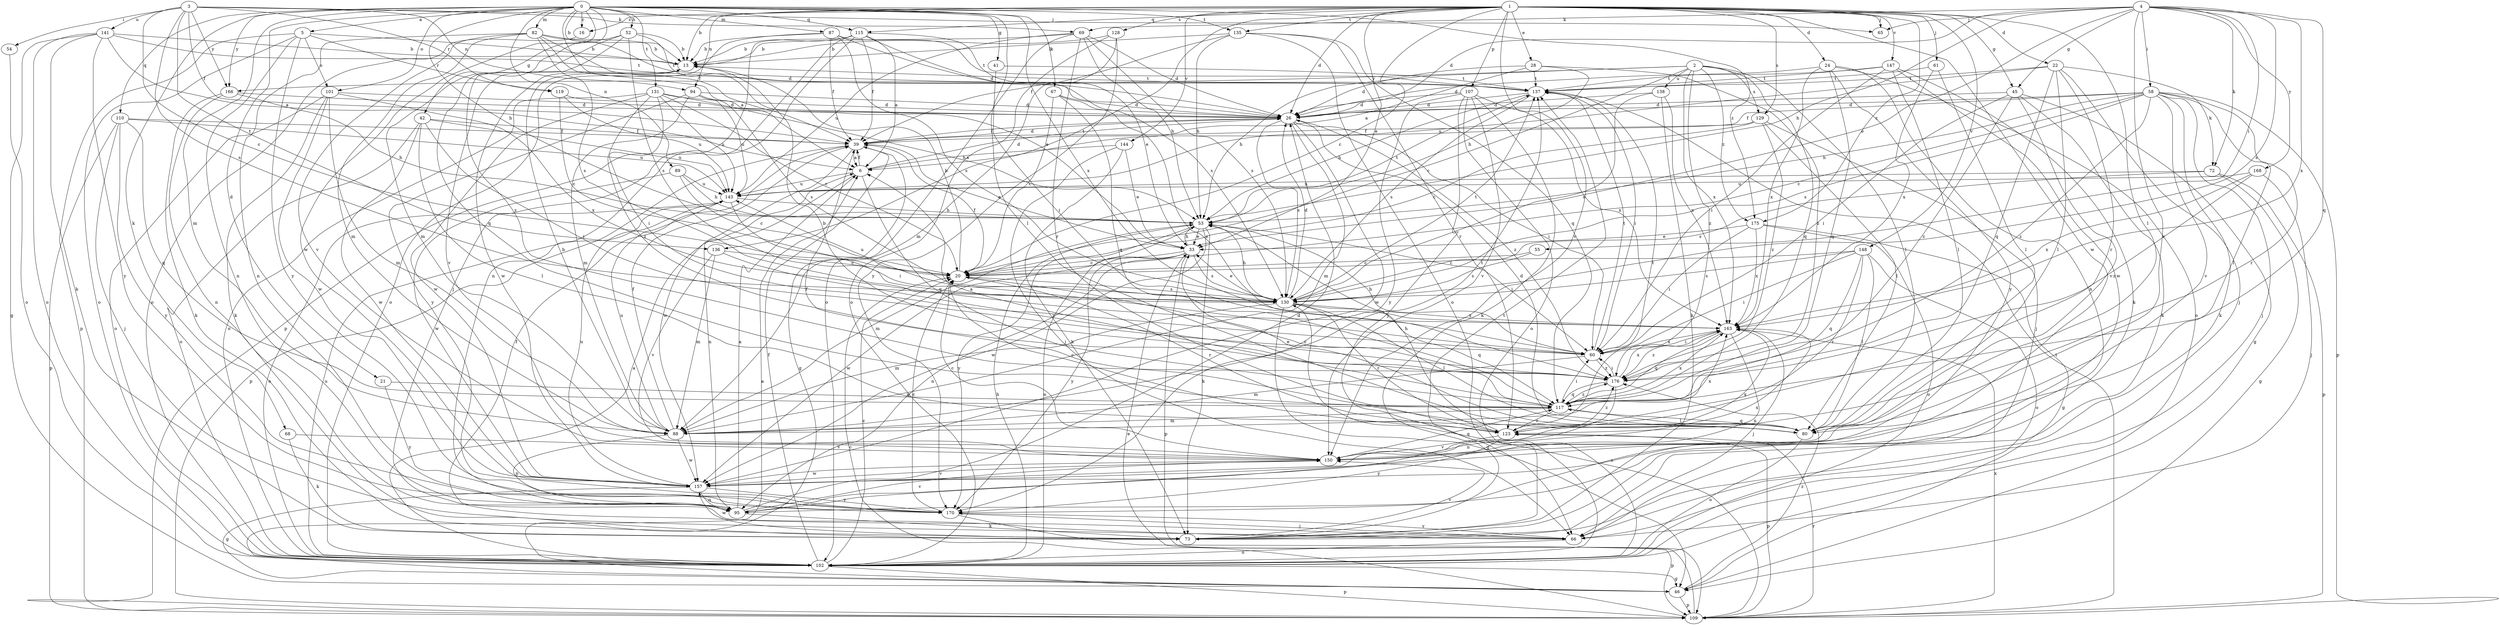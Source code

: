 strict digraph  {
0;
1;
2;
3;
4;
5;
6;
13;
16;
20;
21;
22;
24;
26;
28;
33;
39;
41;
42;
45;
46;
52;
53;
54;
55;
58;
60;
61;
65;
66;
67;
68;
69;
72;
73;
80;
82;
87;
88;
89;
94;
95;
101;
102;
107;
109;
110;
115;
117;
119;
123;
128;
129;
130;
131;
135;
136;
137;
138;
141;
143;
144;
147;
148;
150;
157;
163;
166;
168;
170;
175;
176;
0 -> 5  [label=a];
0 -> 13  [label=b];
0 -> 16  [label=c];
0 -> 21  [label=d];
0 -> 39  [label=f];
0 -> 41  [label=g];
0 -> 42  [label=g];
0 -> 52  [label=h];
0 -> 53  [label=h];
0 -> 67  [label=k];
0 -> 68  [label=k];
0 -> 80  [label=l];
0 -> 82  [label=m];
0 -> 87  [label=m];
0 -> 88  [label=m];
0 -> 89  [label=n];
0 -> 101  [label=o];
0 -> 110  [label=q];
0 -> 115  [label=q];
0 -> 131  [label=t];
0 -> 135  [label=t];
0 -> 157  [label=w];
0 -> 163  [label=x];
0 -> 166  [label=y];
0 -> 175  [label=z];
1 -> 13  [label=b];
1 -> 16  [label=c];
1 -> 20  [label=c];
1 -> 22  [label=d];
1 -> 24  [label=d];
1 -> 26  [label=d];
1 -> 28  [label=e];
1 -> 33  [label=e];
1 -> 45  [label=g];
1 -> 61  [label=j];
1 -> 65  [label=j];
1 -> 80  [label=l];
1 -> 94  [label=n];
1 -> 107  [label=p];
1 -> 115  [label=q];
1 -> 128  [label=s];
1 -> 129  [label=s];
1 -> 135  [label=t];
1 -> 136  [label=t];
1 -> 144  [label=v];
1 -> 147  [label=v];
1 -> 148  [label=v];
1 -> 150  [label=v];
1 -> 157  [label=w];
1 -> 175  [label=z];
2 -> 20  [label=c];
2 -> 53  [label=h];
2 -> 80  [label=l];
2 -> 117  [label=q];
2 -> 129  [label=s];
2 -> 138  [label=u];
2 -> 163  [label=x];
2 -> 166  [label=y];
2 -> 175  [label=z];
2 -> 176  [label=z];
3 -> 20  [label=c];
3 -> 39  [label=f];
3 -> 54  [label=i];
3 -> 65  [label=j];
3 -> 69  [label=k];
3 -> 94  [label=n];
3 -> 119  [label=r];
3 -> 130  [label=s];
3 -> 136  [label=t];
3 -> 141  [label=u];
3 -> 166  [label=y];
4 -> 26  [label=d];
4 -> 33  [label=e];
4 -> 45  [label=g];
4 -> 53  [label=h];
4 -> 55  [label=i];
4 -> 58  [label=i];
4 -> 65  [label=j];
4 -> 69  [label=k];
4 -> 72  [label=k];
4 -> 117  [label=q];
4 -> 130  [label=s];
4 -> 150  [label=v];
4 -> 163  [label=x];
4 -> 168  [label=y];
5 -> 13  [label=b];
5 -> 95  [label=n];
5 -> 101  [label=o];
5 -> 102  [label=o];
5 -> 109  [label=p];
5 -> 119  [label=r];
5 -> 170  [label=y];
6 -> 26  [label=d];
6 -> 39  [label=f];
6 -> 95  [label=n];
6 -> 117  [label=q];
6 -> 143  [label=u];
13 -> 137  [label=t];
13 -> 150  [label=v];
13 -> 157  [label=w];
16 -> 102  [label=o];
20 -> 13  [label=b];
20 -> 39  [label=f];
20 -> 123  [label=r];
20 -> 130  [label=s];
21 -> 117  [label=q];
21 -> 170  [label=y];
22 -> 66  [label=j];
22 -> 72  [label=k];
22 -> 80  [label=l];
22 -> 117  [label=q];
22 -> 123  [label=r];
22 -> 137  [label=t];
22 -> 143  [label=u];
24 -> 95  [label=n];
24 -> 102  [label=o];
24 -> 117  [label=q];
24 -> 137  [label=t];
24 -> 163  [label=x];
24 -> 170  [label=y];
26 -> 39  [label=f];
26 -> 60  [label=i];
26 -> 88  [label=m];
26 -> 130  [label=s];
26 -> 157  [label=w];
26 -> 176  [label=z];
28 -> 6  [label=a];
28 -> 26  [label=d];
28 -> 53  [label=h];
28 -> 137  [label=t];
28 -> 176  [label=z];
33 -> 20  [label=c];
33 -> 53  [label=h];
33 -> 95  [label=n];
33 -> 109  [label=p];
33 -> 130  [label=s];
33 -> 157  [label=w];
33 -> 170  [label=y];
39 -> 6  [label=a];
39 -> 26  [label=d];
39 -> 33  [label=e];
39 -> 46  [label=g];
39 -> 109  [label=p];
39 -> 157  [label=w];
41 -> 60  [label=i];
41 -> 137  [label=t];
42 -> 39  [label=f];
42 -> 60  [label=i];
42 -> 80  [label=l];
42 -> 102  [label=o];
42 -> 143  [label=u];
42 -> 157  [label=w];
45 -> 26  [label=d];
45 -> 46  [label=g];
45 -> 60  [label=i];
45 -> 73  [label=k];
45 -> 150  [label=v];
45 -> 176  [label=z];
46 -> 6  [label=a];
46 -> 109  [label=p];
46 -> 176  [label=z];
52 -> 13  [label=b];
52 -> 33  [label=e];
52 -> 88  [label=m];
52 -> 117  [label=q];
52 -> 130  [label=s];
52 -> 176  [label=z];
53 -> 33  [label=e];
53 -> 60  [label=i];
53 -> 73  [label=k];
53 -> 88  [label=m];
53 -> 102  [label=o];
53 -> 137  [label=t];
53 -> 157  [label=w];
53 -> 170  [label=y];
54 -> 102  [label=o];
55 -> 20  [label=c];
55 -> 130  [label=s];
58 -> 20  [label=c];
58 -> 26  [label=d];
58 -> 39  [label=f];
58 -> 53  [label=h];
58 -> 66  [label=j];
58 -> 73  [label=k];
58 -> 80  [label=l];
58 -> 109  [label=p];
58 -> 123  [label=r];
58 -> 130  [label=s];
58 -> 150  [label=v];
58 -> 176  [label=z];
60 -> 53  [label=h];
60 -> 88  [label=m];
60 -> 137  [label=t];
60 -> 163  [label=x];
60 -> 176  [label=z];
61 -> 80  [label=l];
61 -> 137  [label=t];
61 -> 163  [label=x];
66 -> 39  [label=f];
66 -> 102  [label=o];
66 -> 170  [label=y];
67 -> 20  [label=c];
67 -> 26  [label=d];
67 -> 117  [label=q];
67 -> 176  [label=z];
68 -> 73  [label=k];
68 -> 150  [label=v];
69 -> 13  [label=b];
69 -> 26  [label=d];
69 -> 53  [label=h];
69 -> 102  [label=o];
69 -> 123  [label=r];
69 -> 130  [label=s];
69 -> 143  [label=u];
72 -> 46  [label=g];
72 -> 109  [label=p];
72 -> 130  [label=s];
72 -> 143  [label=u];
73 -> 137  [label=t];
73 -> 150  [label=v];
73 -> 157  [label=w];
80 -> 26  [label=d];
80 -> 33  [label=e];
80 -> 39  [label=f];
80 -> 102  [label=o];
80 -> 117  [label=q];
82 -> 6  [label=a];
82 -> 13  [label=b];
82 -> 26  [label=d];
82 -> 88  [label=m];
82 -> 95  [label=n];
82 -> 130  [label=s];
82 -> 137  [label=t];
82 -> 150  [label=v];
87 -> 13  [label=b];
87 -> 26  [label=d];
87 -> 39  [label=f];
87 -> 102  [label=o];
87 -> 130  [label=s];
87 -> 137  [label=t];
88 -> 13  [label=b];
88 -> 39  [label=f];
88 -> 95  [label=n];
88 -> 137  [label=t];
88 -> 143  [label=u];
88 -> 157  [label=w];
88 -> 163  [label=x];
89 -> 20  [label=c];
89 -> 53  [label=h];
89 -> 143  [label=u];
89 -> 157  [label=w];
94 -> 26  [label=d];
94 -> 88  [label=m];
94 -> 130  [label=s];
94 -> 143  [label=u];
94 -> 170  [label=y];
95 -> 6  [label=a];
95 -> 26  [label=d];
95 -> 73  [label=k];
95 -> 150  [label=v];
101 -> 26  [label=d];
101 -> 73  [label=k];
101 -> 88  [label=m];
101 -> 102  [label=o];
101 -> 157  [label=w];
101 -> 163  [label=x];
102 -> 6  [label=a];
102 -> 20  [label=c];
102 -> 39  [label=f];
102 -> 46  [label=g];
102 -> 53  [label=h];
102 -> 109  [label=p];
102 -> 143  [label=u];
107 -> 26  [label=d];
107 -> 66  [label=j];
107 -> 73  [label=k];
107 -> 102  [label=o];
107 -> 150  [label=v];
107 -> 163  [label=x];
107 -> 170  [label=y];
109 -> 20  [label=c];
109 -> 33  [label=e];
109 -> 123  [label=r];
109 -> 130  [label=s];
109 -> 137  [label=t];
109 -> 163  [label=x];
110 -> 39  [label=f];
110 -> 66  [label=j];
110 -> 109  [label=p];
110 -> 117  [label=q];
110 -> 143  [label=u];
110 -> 170  [label=y];
115 -> 6  [label=a];
115 -> 13  [label=b];
115 -> 33  [label=e];
115 -> 39  [label=f];
115 -> 66  [label=j];
115 -> 95  [label=n];
115 -> 109  [label=p];
115 -> 130  [label=s];
117 -> 6  [label=a];
117 -> 20  [label=c];
117 -> 60  [label=i];
117 -> 80  [label=l];
117 -> 88  [label=m];
117 -> 123  [label=r];
117 -> 163  [label=x];
117 -> 176  [label=z];
119 -> 20  [label=c];
119 -> 26  [label=d];
119 -> 143  [label=u];
123 -> 20  [label=c];
123 -> 53  [label=h];
123 -> 109  [label=p];
123 -> 137  [label=t];
123 -> 150  [label=v];
123 -> 170  [label=y];
123 -> 176  [label=z];
128 -> 13  [label=b];
128 -> 88  [label=m];
128 -> 102  [label=o];
128 -> 170  [label=y];
129 -> 20  [label=c];
129 -> 39  [label=f];
129 -> 66  [label=j];
129 -> 80  [label=l];
129 -> 176  [label=z];
130 -> 26  [label=d];
130 -> 33  [label=e];
130 -> 46  [label=g];
130 -> 53  [label=h];
130 -> 80  [label=l];
130 -> 88  [label=m];
130 -> 117  [label=q];
130 -> 123  [label=r];
130 -> 137  [label=t];
130 -> 143  [label=u];
130 -> 163  [label=x];
131 -> 20  [label=c];
131 -> 26  [label=d];
131 -> 53  [label=h];
131 -> 60  [label=i];
131 -> 102  [label=o];
131 -> 143  [label=u];
131 -> 157  [label=w];
131 -> 176  [label=z];
135 -> 13  [label=b];
135 -> 39  [label=f];
135 -> 53  [label=h];
135 -> 102  [label=o];
135 -> 117  [label=q];
135 -> 123  [label=r];
136 -> 20  [label=c];
136 -> 88  [label=m];
136 -> 150  [label=v];
136 -> 176  [label=z];
137 -> 26  [label=d];
137 -> 53  [label=h];
137 -> 60  [label=i];
137 -> 130  [label=s];
138 -> 26  [label=d];
138 -> 73  [label=k];
138 -> 130  [label=s];
138 -> 163  [label=x];
141 -> 6  [label=a];
141 -> 13  [label=b];
141 -> 46  [label=g];
141 -> 73  [label=k];
141 -> 102  [label=o];
141 -> 137  [label=t];
141 -> 170  [label=y];
143 -> 53  [label=h];
143 -> 60  [label=i];
143 -> 102  [label=o];
144 -> 6  [label=a];
144 -> 33  [label=e];
144 -> 66  [label=j];
144 -> 73  [label=k];
147 -> 26  [label=d];
147 -> 60  [label=i];
147 -> 73  [label=k];
147 -> 80  [label=l];
147 -> 137  [label=t];
147 -> 157  [label=w];
148 -> 20  [label=c];
148 -> 60  [label=i];
148 -> 80  [label=l];
148 -> 102  [label=o];
148 -> 117  [label=q];
148 -> 123  [label=r];
148 -> 130  [label=s];
150 -> 20  [label=c];
150 -> 117  [label=q];
150 -> 157  [label=w];
150 -> 163  [label=x];
157 -> 46  [label=g];
157 -> 95  [label=n];
157 -> 143  [label=u];
157 -> 150  [label=v];
157 -> 163  [label=x];
157 -> 170  [label=y];
163 -> 60  [label=i];
163 -> 66  [label=j];
163 -> 95  [label=n];
163 -> 117  [label=q];
163 -> 176  [label=z];
166 -> 26  [label=d];
166 -> 53  [label=h];
166 -> 73  [label=k];
166 -> 95  [label=n];
168 -> 66  [label=j];
168 -> 143  [label=u];
168 -> 163  [label=x];
168 -> 176  [label=z];
170 -> 20  [label=c];
170 -> 66  [label=j];
170 -> 109  [label=p];
175 -> 33  [label=e];
175 -> 46  [label=g];
175 -> 60  [label=i];
175 -> 102  [label=o];
175 -> 163  [label=x];
176 -> 13  [label=b];
176 -> 60  [label=i];
176 -> 95  [label=n];
176 -> 117  [label=q];
176 -> 163  [label=x];
}
